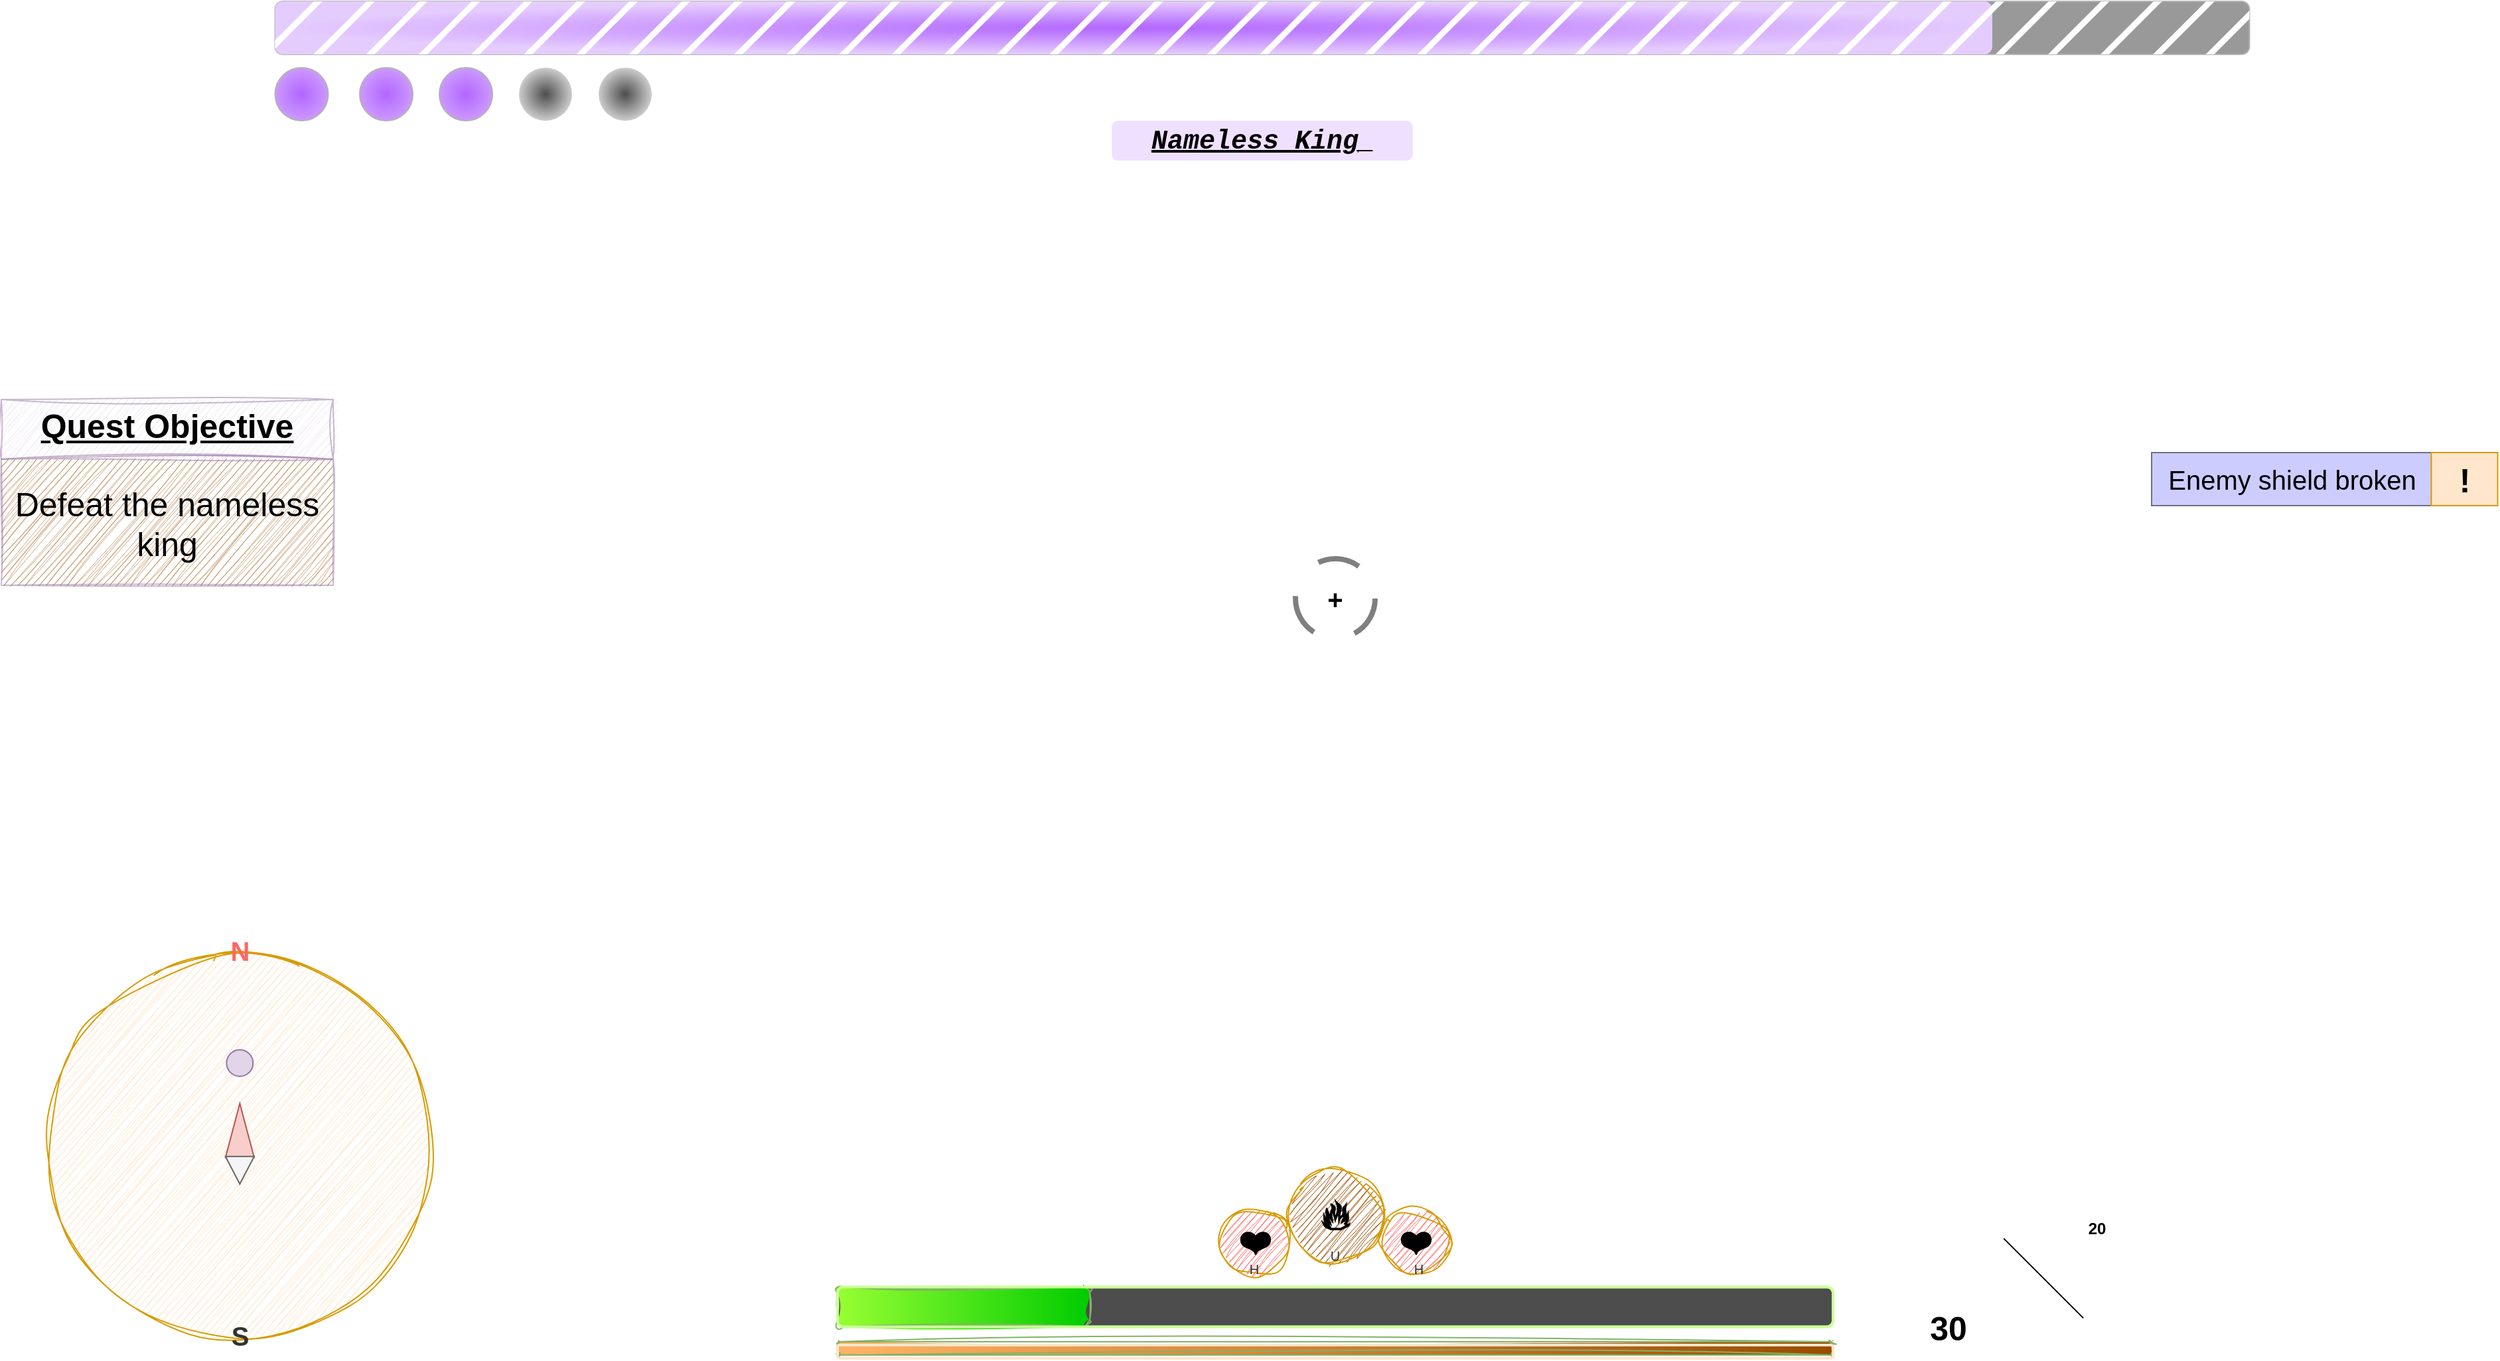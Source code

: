 <mxfile version="24.4.14" type="device">
  <diagram name="Page-1" id="2M3EWej_aTFMc_Rr12Ih">
    <mxGraphModel dx="1363" dy="726" grid="1" gridSize="10" guides="1" tooltips="1" connect="1" arrows="1" fold="1" page="1" pageScale="1" pageWidth="850" pageHeight="1100" math="0" shadow="0">
      <root>
        <mxCell id="0" />
        <mxCell id="1" parent="0" />
        <mxCell id="WPdnrj0RsddJ2JQe3ICD-4" value="" style="rounded=1;whiteSpace=wrap;html=1;fillStyle=solid;fillColor=#999999;gradientColor=none;gradientDirection=east;strokeColor=#B3B3B3;" parent="1" vertex="1">
          <mxGeometry x="476.25" y="310" width="1487.5" height="40" as="geometry" />
        </mxCell>
        <mxCell id="WPdnrj0RsddJ2JQe3ICD-6" value="" style="rounded=1;whiteSpace=wrap;html=1;fillStyle=solid;fillColor=#B266FF;gradientColor=#E5CCFF;gradientDirection=radial;strokeColor=none;" parent="1" vertex="1">
          <mxGeometry x="476.25" y="310" width="1293.75" height="40" as="geometry" />
        </mxCell>
        <mxCell id="WPdnrj0RsddJ2JQe3ICD-5" value="" style="rounded=1;whiteSpace=wrap;html=1;fillStyle=hatch;strokeWidth=3;strokeColor=none;" parent="1" vertex="1">
          <mxGeometry x="476.25" y="310" width="1487.5" height="40" as="geometry" />
        </mxCell>
        <mxCell id="WPdnrj0RsddJ2JQe3ICD-10" value="" style="ellipse;whiteSpace=wrap;html=1;aspect=fixed;fillColor=#B266FF;gradientColor=#CC99FF;gradientDirection=radial;strokeColor=#B3B3B3;strokeWidth=1;perimeterSpacing=0;" parent="1" vertex="1">
          <mxGeometry x="476.25" y="360" width="40" height="40" as="geometry" />
        </mxCell>
        <mxCell id="WPdnrj0RsddJ2JQe3ICD-11" value="" style="ellipse;whiteSpace=wrap;html=1;aspect=fixed;fillColor=#B266FF;gradientColor=#CC99FF;gradientDirection=radial;strokeColor=#B3B3B3;strokeWidth=1;perimeterSpacing=0;" parent="1" vertex="1">
          <mxGeometry x="540" y="360" width="40" height="40" as="geometry" />
        </mxCell>
        <mxCell id="WPdnrj0RsddJ2JQe3ICD-12" value="" style="ellipse;whiteSpace=wrap;html=1;aspect=fixed;fillColor=#B266FF;gradientColor=#CC99FF;gradientDirection=radial;strokeColor=#B3B3B3;strokeWidth=1;perimeterSpacing=0;" parent="1" vertex="1">
          <mxGeometry x="600" y="360" width="40" height="40" as="geometry" />
        </mxCell>
        <mxCell id="WPdnrj0RsddJ2JQe3ICD-14" value="" style="ellipse;whiteSpace=wrap;html=1;aspect=fixed;fillColor=#4D4D4D;gradientColor=#CCCCCC;gradientDirection=radial;strokeColor=none;strokeWidth=1;perimeterSpacing=0;" parent="1" vertex="1">
          <mxGeometry x="720" y="360" width="40" height="40" as="geometry" />
        </mxCell>
        <mxCell id="WPdnrj0RsddJ2JQe3ICD-15" value="" style="ellipse;whiteSpace=wrap;html=1;aspect=fixed;fillColor=#4D4D4D;gradientColor=#CCCCCC;gradientDirection=radial;strokeColor=none;strokeWidth=1;perimeterSpacing=0;" parent="1" vertex="1">
          <mxGeometry x="660" y="360" width="40" height="40" as="geometry" />
        </mxCell>
        <mxCell id="7LnqalTuqiqV8SSLB8hn-5" value="&lt;span style=&quot;font-size: 20px;&quot;&gt;Enemy shield broken&lt;/span&gt;" style="rounded=0;whiteSpace=wrap;html=1;fillColor=#9999FF;rotation=0;direction=south;glass=0;shadow=0;opacity=50;" parent="1" vertex="1">
          <mxGeometry x="1890" y="650" width="211.56" height="40" as="geometry" />
        </mxCell>
        <mxCell id="7LnqalTuqiqV8SSLB8hn-6" value="&lt;b&gt;&lt;font style=&quot;font-size: 25px;&quot;&gt;!&lt;/font&gt;&lt;/b&gt;" style="rounded=0;whiteSpace=wrap;html=1;fillColor=#ffe6cc;strokeColor=#d79b00;" parent="1" vertex="1">
          <mxGeometry x="2100.73" y="650" width="50" height="40" as="geometry" />
        </mxCell>
        <mxCell id="7LnqalTuqiqV8SSLB8hn-9" value="&lt;h1&gt;&lt;font style=&quot;font-size: 30px;&quot;&gt;🔥&lt;/font&gt;&lt;/h1&gt;" style="ellipse;whiteSpace=wrap;html=1;aspect=fixed;fillColor=#994C00;strokeColor=#d79b00;sketch=1;curveFitting=1;jiggle=2;" parent="1" vertex="1">
          <mxGeometry x="1240.01" y="1190" width="70" height="70" as="geometry" />
        </mxCell>
        <mxCell id="7LnqalTuqiqV8SSLB8hn-11" value="&lt;h1&gt;&lt;span style=&quot;font-size: 25px;&quot;&gt;❤️&lt;/span&gt;&lt;/h1&gt;" style="ellipse;whiteSpace=wrap;html=1;aspect=fixed;fillColor=#FF6666;strokeColor=#d79b00;sketch=1;curveFitting=1;jiggle=2;" parent="1" vertex="1">
          <mxGeometry x="1188.76" y="1218.75" width="51.25" height="51.25" as="geometry" />
        </mxCell>
        <mxCell id="7LnqalTuqiqV8SSLB8hn-26" value="" style="rounded=1;whiteSpace=wrap;html=1;fillColor=#4D4D4D;strokeColor=#CCFF99;gradientColor=none;gradientDirection=west;strokeWidth=2;" parent="1" vertex="1">
          <mxGeometry x="900" y="1278.71" width="750" height="30" as="geometry" />
        </mxCell>
        <mxCell id="7LnqalTuqiqV8SSLB8hn-20" value="" style="rounded=1;whiteSpace=wrap;html=1;fillColor=#00CC00;strokeColor=#82b366;gradientColor=#99FF33;gradientDirection=west;glass=0;sketch=1;curveFitting=1;jiggle=2;" parent="1" vertex="1">
          <mxGeometry x="900" y="1278.71" width="190" height="30" as="geometry" />
        </mxCell>
        <mxCell id="7LnqalTuqiqV8SSLB8hn-21" value="&lt;h1&gt;&lt;font style=&quot;font-size: 25px;&quot;&gt;&lt;b&gt;❤️&lt;/b&gt;&lt;/font&gt;&lt;/h1&gt;" style="ellipse;whiteSpace=wrap;html=1;aspect=fixed;fillColor=#FF6666;strokeColor=#d79b00;sketch=1;curveFitting=1;jiggle=2;" parent="1" vertex="1">
          <mxGeometry x="1310.01" y="1218.75" width="51.25" height="51.25" as="geometry" />
        </mxCell>
        <mxCell id="7LnqalTuqiqV8SSLB8hn-22" value="" style="rounded=1;whiteSpace=wrap;html=1;fillColor=#994C00;strokeColor=#82b366;gradientColor=#FFB366;gradientDirection=west;sketch=1;curveFitting=1;jiggle=2;" parent="1" vertex="1">
          <mxGeometry x="900" y="1320" width="750" height="10" as="geometry" />
        </mxCell>
        <mxCell id="7LnqalTuqiqV8SSLB8hn-24" value="" style="rounded=1;whiteSpace=wrap;html=1;fillColor=none;strokeColor=#FFE6CC;gradientColor=#FFB366;gradientDirection=west;strokeWidth=2;" parent="1" vertex="1">
          <mxGeometry x="900" y="1322.5" width="750" height="10" as="geometry" />
        </mxCell>
        <mxCell id="7LnqalTuqiqV8SSLB8hn-23" value="" style="rounded=1;whiteSpace=wrap;html=1;fillColor=none;strokeColor=#CCFF99;gradientColor=#99FF33;gradientDirection=west;strokeWidth=2;" parent="1" vertex="1">
          <mxGeometry x="900" y="1278.71" width="750" height="30" as="geometry" />
        </mxCell>
        <mxCell id="7LnqalTuqiqV8SSLB8hn-32" value="&lt;font face=&quot;Courier New&quot; style=&quot;font-size: 20px;&quot;&gt;&lt;b style=&quot;&quot;&gt;&lt;i style=&quot;&quot;&gt;&lt;u style=&quot;&quot;&gt;Nameless King&lt;/u&gt;_&lt;/i&gt;&lt;/b&gt;&lt;/font&gt;" style="rounded=1;whiteSpace=wrap;html=1;fillColor=#CC99FF;strokeColor=none;glass=0;opacity=30;shadow=0;" parent="1" vertex="1">
          <mxGeometry x="1106.64" y="400" width="226.71" height="30" as="geometry" />
        </mxCell>
        <mxCell id="7LnqalTuqiqV8SSLB8hn-37" value="" style="shape=image;verticalLabelPosition=bottom;labelBackgroundColor=default;verticalAlign=top;aspect=fixed;imageAspect=0;image=https://cdn.iconscout.com/icon/premium/png-256-thumb/broken-shield-8076905-6457277.png;" parent="1" vertex="1">
          <mxGeometry x="1050" y="480" width="80" height="80" as="geometry" />
        </mxCell>
        <mxCell id="7LnqalTuqiqV8SSLB8hn-38" value="&lt;p style=&quot;line-height: 120%;&quot;&gt;&lt;/p&gt;&lt;h1 style=&quot;line-height: 130%;&quot;&gt;&lt;font size=&quot;1&quot; style=&quot;&quot;&gt;&lt;b style=&quot;font-size: 25px;&quot;&gt;&lt;u&gt;Quest Objective&lt;/u&gt;&lt;/b&gt;&lt;/font&gt;&lt;/h1&gt;&lt;p&gt;&lt;/p&gt;" style="rounded=0;whiteSpace=wrap;html=1;fillColor=#e1d5e7;strokeColor=#9673a6;perimeterSpacing=0;glass=0;shadow=0;opacity=50;sketch=1;curveFitting=1;jiggle=2;" parent="1" vertex="1">
          <mxGeometry x="270" y="610" width="250" height="45" as="geometry" />
        </mxCell>
        <mxCell id="7LnqalTuqiqV8SSLB8hn-42" value="&lt;h3&gt;&lt;br&gt;&lt;/h3&gt;" style="text;html=1;align=center;verticalAlign=middle;whiteSpace=wrap;rounded=0;" parent="1" vertex="1">
          <mxGeometry x="296.25" y="640" width="190" height="30" as="geometry" />
        </mxCell>
        <mxCell id="7LnqalTuqiqV8SSLB8hn-43" value="&lt;h3&gt;&lt;span style=&quot;font-size: 25px; font-weight: normal; background-color: initial;&quot;&gt;Defeat the nameless king&lt;/span&gt;&lt;/h3&gt;" style="rounded=0;whiteSpace=wrap;html=1;strokeColor=#9673A6;fillColor=#994C00;opacity=50;sketch=1;curveFitting=1;jiggle=2;" parent="1" vertex="1">
          <mxGeometry x="270" y="655" width="250" height="95" as="geometry" />
        </mxCell>
        <mxCell id="7LnqalTuqiqV8SSLB8hn-56" value="" style="ellipse;whiteSpace=wrap;html=1;aspect=fixed;fillColor=#ffe6cc;strokeColor=#d79b00;sketch=1;curveFitting=1;jiggle=2;" parent="1" vertex="1">
          <mxGeometry x="304.68" y="1027.5" width="290" height="290" as="geometry" />
        </mxCell>
        <mxCell id="7LnqalTuqiqV8SSLB8hn-58" value="" style="triangle;whiteSpace=wrap;html=1;rotation=-90;fillColor=#f8cecc;strokeColor=#b85450;" parent="1" vertex="1">
          <mxGeometry x="429.27" y="1150" width="40.83" height="21.64" as="geometry" />
        </mxCell>
        <mxCell id="7LnqalTuqiqV8SSLB8hn-59" value="&lt;font color=&quot;#ff6666&quot; style=&quot;font-size: 20px;&quot;&gt;&lt;b style=&quot;&quot;&gt;N&lt;/b&gt;&lt;/font&gt;" style="text;html=1;align=center;verticalAlign=middle;whiteSpace=wrap;rounded=0;" parent="1" vertex="1">
          <mxGeometry x="419.67" y="1010" width="60" height="30" as="geometry" />
        </mxCell>
        <mxCell id="7LnqalTuqiqV8SSLB8hn-60" value="&lt;font color=&quot;#333333&quot; style=&quot;font-size: 20px;&quot;&gt;&lt;b&gt;S&lt;/b&gt;&lt;/font&gt;" style="text;html=1;align=center;verticalAlign=middle;whiteSpace=wrap;rounded=0;" parent="1" vertex="1">
          <mxGeometry x="419.68" y="1300" width="60" height="30" as="geometry" />
        </mxCell>
        <mxCell id="7LnqalTuqiqV8SSLB8hn-61" value="" style="ellipse;whiteSpace=wrap;html=1;aspect=fixed;fillColor=#e1d5e7;strokeColor=#9673a6;" parent="1" vertex="1">
          <mxGeometry x="439.68" y="1100" width="20" height="20" as="geometry" />
        </mxCell>
        <mxCell id="7LnqalTuqiqV8SSLB8hn-62" value="" style="triangle;whiteSpace=wrap;html=1;rotation=90;fillColor=#f5f5f5;fontColor=#333333;strokeColor=#666666;" parent="1" vertex="1">
          <mxGeometry x="439.31" y="1179.96" width="20.74" height="21.64" as="geometry" />
        </mxCell>
        <mxCell id="7LnqalTuqiqV8SSLB8hn-63" value="" style="shape=image;verticalLabelPosition=bottom;labelBackgroundColor=default;verticalAlign=top;aspect=fixed;imageAspect=0;image=https://png.pngtree.com/png-vector/20191008/ourmid/pngtree-bullet-icon-in-cartoon-style-png-image_1799886.jpg;" parent="1" vertex="1">
          <mxGeometry x="1751.74" y="1277.19" width="40" height="40" as="geometry" />
        </mxCell>
        <mxCell id="7LnqalTuqiqV8SSLB8hn-67" value="" style="shape=image;verticalLabelPosition=bottom;labelBackgroundColor=default;verticalAlign=top;aspect=fixed;imageAspect=0;image=https://atlas-content-cdn.pixelsquid.com/assets_v2/232/2323293293380638062/previews/G03-200x200.jpg;" parent="1" vertex="1">
          <mxGeometry x="1813.61" y="1239.37" width="25" height="25" as="geometry" />
        </mxCell>
        <mxCell id="7LnqalTuqiqV8SSLB8hn-71" value="&lt;b&gt;&lt;font style=&quot;font-size: 25px;&quot;&gt;30&lt;/font&gt;&lt;/b&gt;" style="text;html=1;align=center;verticalAlign=middle;whiteSpace=wrap;rounded=0;" parent="1" vertex="1">
          <mxGeometry x="1721.74" y="1294.69" width="30" height="27.81" as="geometry" />
        </mxCell>
        <mxCell id="7LnqalTuqiqV8SSLB8hn-74" value="&lt;b&gt;20&lt;/b&gt;" style="text;html=1;align=center;verticalAlign=middle;whiteSpace=wrap;rounded=0;" parent="1" vertex="1">
          <mxGeometry x="1838.61" y="1227.19" width="20" height="15" as="geometry" />
        </mxCell>
        <mxCell id="7LnqalTuqiqV8SSLB8hn-78" value="&lt;font color=&quot;#333333&quot; style=&quot;font-size: 10px;&quot;&gt;H&lt;/font&gt;" style="ellipse;whiteSpace=wrap;html=1;aspect=fixed;strokeColor=none;fillColor=#CCCCCC;sketch=1;curveFitting=1;jiggle=2;" parent="1" vertex="1">
          <mxGeometry x="1209.39" y="1260" width="10" height="10" as="geometry" />
        </mxCell>
        <mxCell id="7LnqalTuqiqV8SSLB8hn-79" value="&lt;font color=&quot;#333333&quot; style=&quot;font-size: 10px;&quot;&gt;H&lt;/font&gt;" style="ellipse;whiteSpace=wrap;html=1;aspect=fixed;strokeColor=none;fillColor=#CCCCCC;sketch=1;curveFitting=1;jiggle=2;" parent="1" vertex="1">
          <mxGeometry x="1333.35" y="1260" width="10" height="10" as="geometry" />
        </mxCell>
        <mxCell id="7LnqalTuqiqV8SSLB8hn-80" value="&lt;font color=&quot;#333333&quot; style=&quot;font-size: 10px;&quot;&gt;U&lt;/font&gt;" style="ellipse;whiteSpace=wrap;html=1;aspect=fixed;strokeColor=none;fillColor=#CCCCCC;sketch=1;curveFitting=1;jiggle=2;" parent="1" vertex="1">
          <mxGeometry x="1270.01" y="1250" width="10" height="10" as="geometry" />
        </mxCell>
        <mxCell id="7LnqalTuqiqV8SSLB8hn-82" value="&lt;font size=&quot;1&quot; style=&quot;&quot;&gt;&lt;b style=&quot;font-size: 20px;&quot;&gt;+&lt;/b&gt;&lt;/font&gt;" style="ellipse;whiteSpace=wrap;html=1;aspect=fixed;fillColor=none;strokeColor=default;dashed=1;dashPattern=8 8;strokeWidth=4;opacity=50;" parent="1" vertex="1">
          <mxGeometry x="1245" y="730" width="60" height="60" as="geometry" />
        </mxCell>
        <mxCell id="MLIVZ2bpGGd1TuduiePh-8" value="" style="endArrow=none;html=1;rounded=0;" edge="1" parent="1">
          <mxGeometry width="50" height="50" relative="1" as="geometry">
            <mxPoint x="1838.61" y="1302.19" as="sourcePoint" />
            <mxPoint x="1778.61" y="1242.19" as="targetPoint" />
          </mxGeometry>
        </mxCell>
      </root>
    </mxGraphModel>
  </diagram>
</mxfile>
